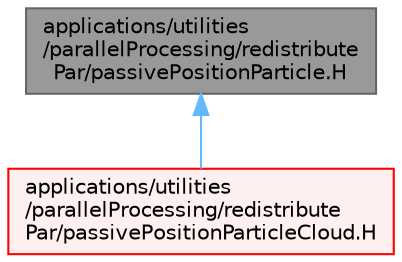 digraph "applications/utilities/parallelProcessing/redistributePar/passivePositionParticle.H"
{
 // LATEX_PDF_SIZE
  bgcolor="transparent";
  edge [fontname=Helvetica,fontsize=10,labelfontname=Helvetica,labelfontsize=10];
  node [fontname=Helvetica,fontsize=10,shape=box,height=0.2,width=0.4];
  Node1 [id="Node000001",label="applications/utilities\l/parallelProcessing/redistribute\lPar/passivePositionParticle.H",height=0.2,width=0.4,color="gray40", fillcolor="grey60", style="filled", fontcolor="black",tooltip=" "];
  Node1 -> Node2 [id="edge1_Node000001_Node000002",dir="back",color="steelblue1",style="solid",tooltip=" "];
  Node2 [id="Node000002",label="applications/utilities\l/parallelProcessing/redistribute\lPar/passivePositionParticleCloud.H",height=0.2,width=0.4,color="red", fillcolor="#FFF0F0", style="filled",URL="$applications_2utilities_2parallelProcessing_2redistributePar_2passivePositionParticleCloud_8H.html",tooltip=" "];
}
